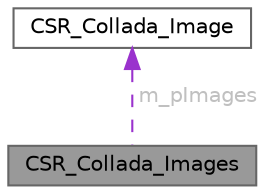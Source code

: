 digraph "CSR_Collada_Images"
{
 // LATEX_PDF_SIZE
  bgcolor="transparent";
  edge [fontname=Helvetica,fontsize=10,labelfontname=Helvetica,labelfontsize=10];
  node [fontname=Helvetica,fontsize=10,shape=box,height=0.2,width=0.4];
  Node1 [id="Node000001",label="CSR_Collada_Images",height=0.2,width=0.4,color="gray40", fillcolor="grey60", style="filled", fontcolor="black",tooltip=" "];
  Node2 -> Node1 [id="edge1_Node000001_Node000002",dir="back",color="darkorchid3",style="dashed",tooltip=" ",label=" m_pImages",fontcolor="grey" ];
  Node2 [id="Node000002",label="CSR_Collada_Image",height=0.2,width=0.4,color="gray40", fillcolor="white", style="filled",URL="$struct_c_s_r___collada___image.html",tooltip=" "];
}
